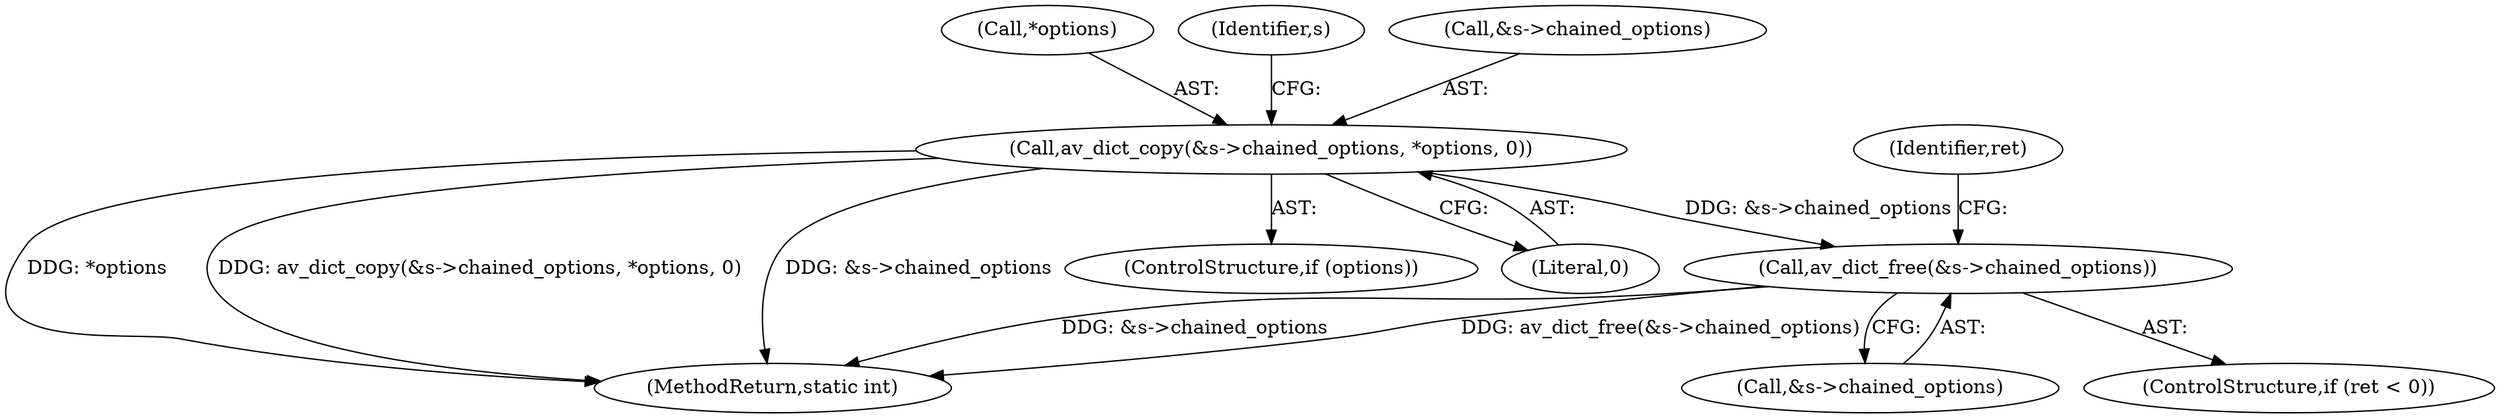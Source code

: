 digraph "0_FFmpeg_2a05c8f813de6f2278827734bf8102291e7484aa_1@API" {
"1000252" [label="(Call,av_dict_free(&s->chained_options))"];
"1000152" [label="(Call,av_dict_copy(&s->chained_options, *options, 0))"];
"1000252" [label="(Call,av_dict_free(&s->chained_options))"];
"1000253" [label="(Call,&s->chained_options)"];
"1000157" [label="(Call,*options)"];
"1000259" [label="(MethodReturn,static int)"];
"1000258" [label="(Identifier,ret)"];
"1000150" [label="(ControlStructure,if (options))"];
"1000162" [label="(Identifier,s)"];
"1000159" [label="(Literal,0)"];
"1000152" [label="(Call,av_dict_copy(&s->chained_options, *options, 0))"];
"1000153" [label="(Call,&s->chained_options)"];
"1000248" [label="(ControlStructure,if (ret < 0))"];
"1000252" -> "1000248"  [label="AST: "];
"1000252" -> "1000253"  [label="CFG: "];
"1000253" -> "1000252"  [label="AST: "];
"1000258" -> "1000252"  [label="CFG: "];
"1000252" -> "1000259"  [label="DDG: &s->chained_options"];
"1000252" -> "1000259"  [label="DDG: av_dict_free(&s->chained_options)"];
"1000152" -> "1000252"  [label="DDG: &s->chained_options"];
"1000152" -> "1000150"  [label="AST: "];
"1000152" -> "1000159"  [label="CFG: "];
"1000153" -> "1000152"  [label="AST: "];
"1000157" -> "1000152"  [label="AST: "];
"1000159" -> "1000152"  [label="AST: "];
"1000162" -> "1000152"  [label="CFG: "];
"1000152" -> "1000259"  [label="DDG: *options"];
"1000152" -> "1000259"  [label="DDG: av_dict_copy(&s->chained_options, *options, 0)"];
"1000152" -> "1000259"  [label="DDG: &s->chained_options"];
}
